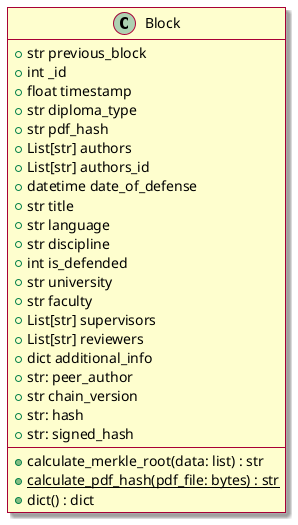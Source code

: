 @startuml
skin rose

class Block {
  +str previous_block     
  +int _id                 
  +float timestamp                 
  +str diploma_type                
  +str pdf_hash                    
  +List[str] authors               
  +List[str] authors_id       
  +datetime date_of_defense
  +str title                       
  +str language            
  +str discipline
  +int is_defended                
  +str university
  +str faculty
  +List[str] supervisors
  +List[str] reviewers           
  +dict additional_info         
  +str: peer_author
  +str chain_version               
  +str: hash
  +str: signed_hash
  --
  +calculate_merkle_root(data: list) : str
  +{static} calculate_pdf_hash(pdf_file: bytes) : str
  +dict() : dict
}

@enduml
